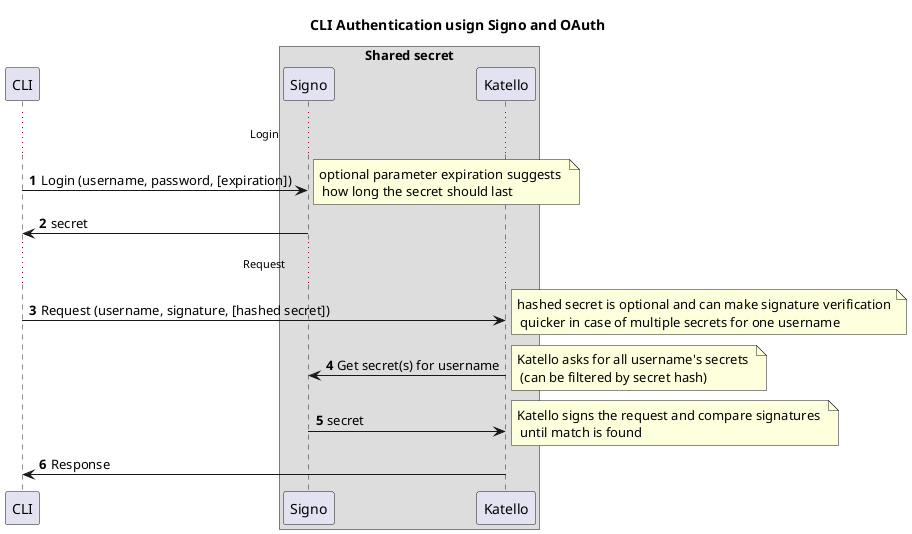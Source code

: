 @startuml

title CLI Authentication usign Signo and OAuth

participant CLI
box "Shared secret"
    participant Signo
    participant Katello
end box

autonumber

...Login...
CLI -> Signo : Login (username, password, [expiration])
note right : optional parameter expiration suggests \n how long the secret should last
Signo -> CLI : secret

...Request...
CLI -> Katello : Request (username, signature, [hashed secret])
note right : hashed secret is optional and can make signature verification\n quicker in case of multiple secrets for one username
Katello -> Signo : Get secret(s) for username
note right : Katello asks for all username's secrets \n (can be filtered by secret hash)
Signo -> Katello : secret
note right : Katello signs the request and compare signatures \n until match is found
Katello -> CLI : Response

@enduml
